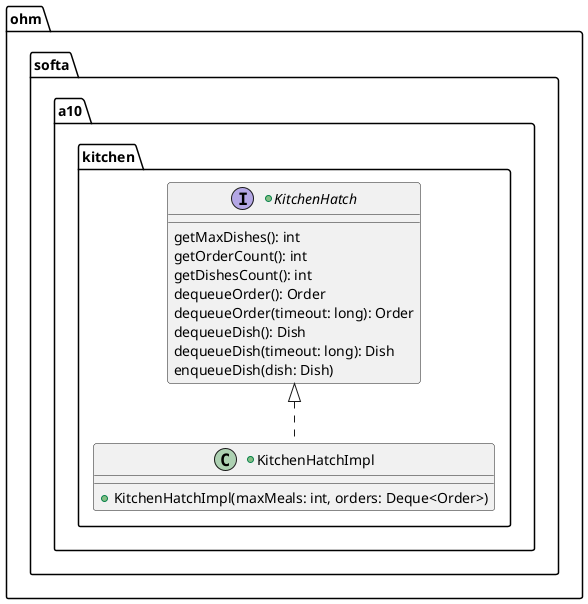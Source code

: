 @startuml KitchenHatch

package ohm.softa.a10.kitchen {
    +interface KitchenHatch {
        getMaxDishes(): int
        getOrderCount(): int
        getDishesCount(): int
        dequeueOrder(): Order
        dequeueOrder(timeout: long): Order
        dequeueDish(): Dish
        dequeueDish(timeout: long): Dish
        enqueueDish(dish: Dish)
    }

    +class KitchenHatchImpl implements KitchenHatch {
        +KitchenHatchImpl(maxMeals: int, orders: Deque<Order>)
    }
}

@enduml

